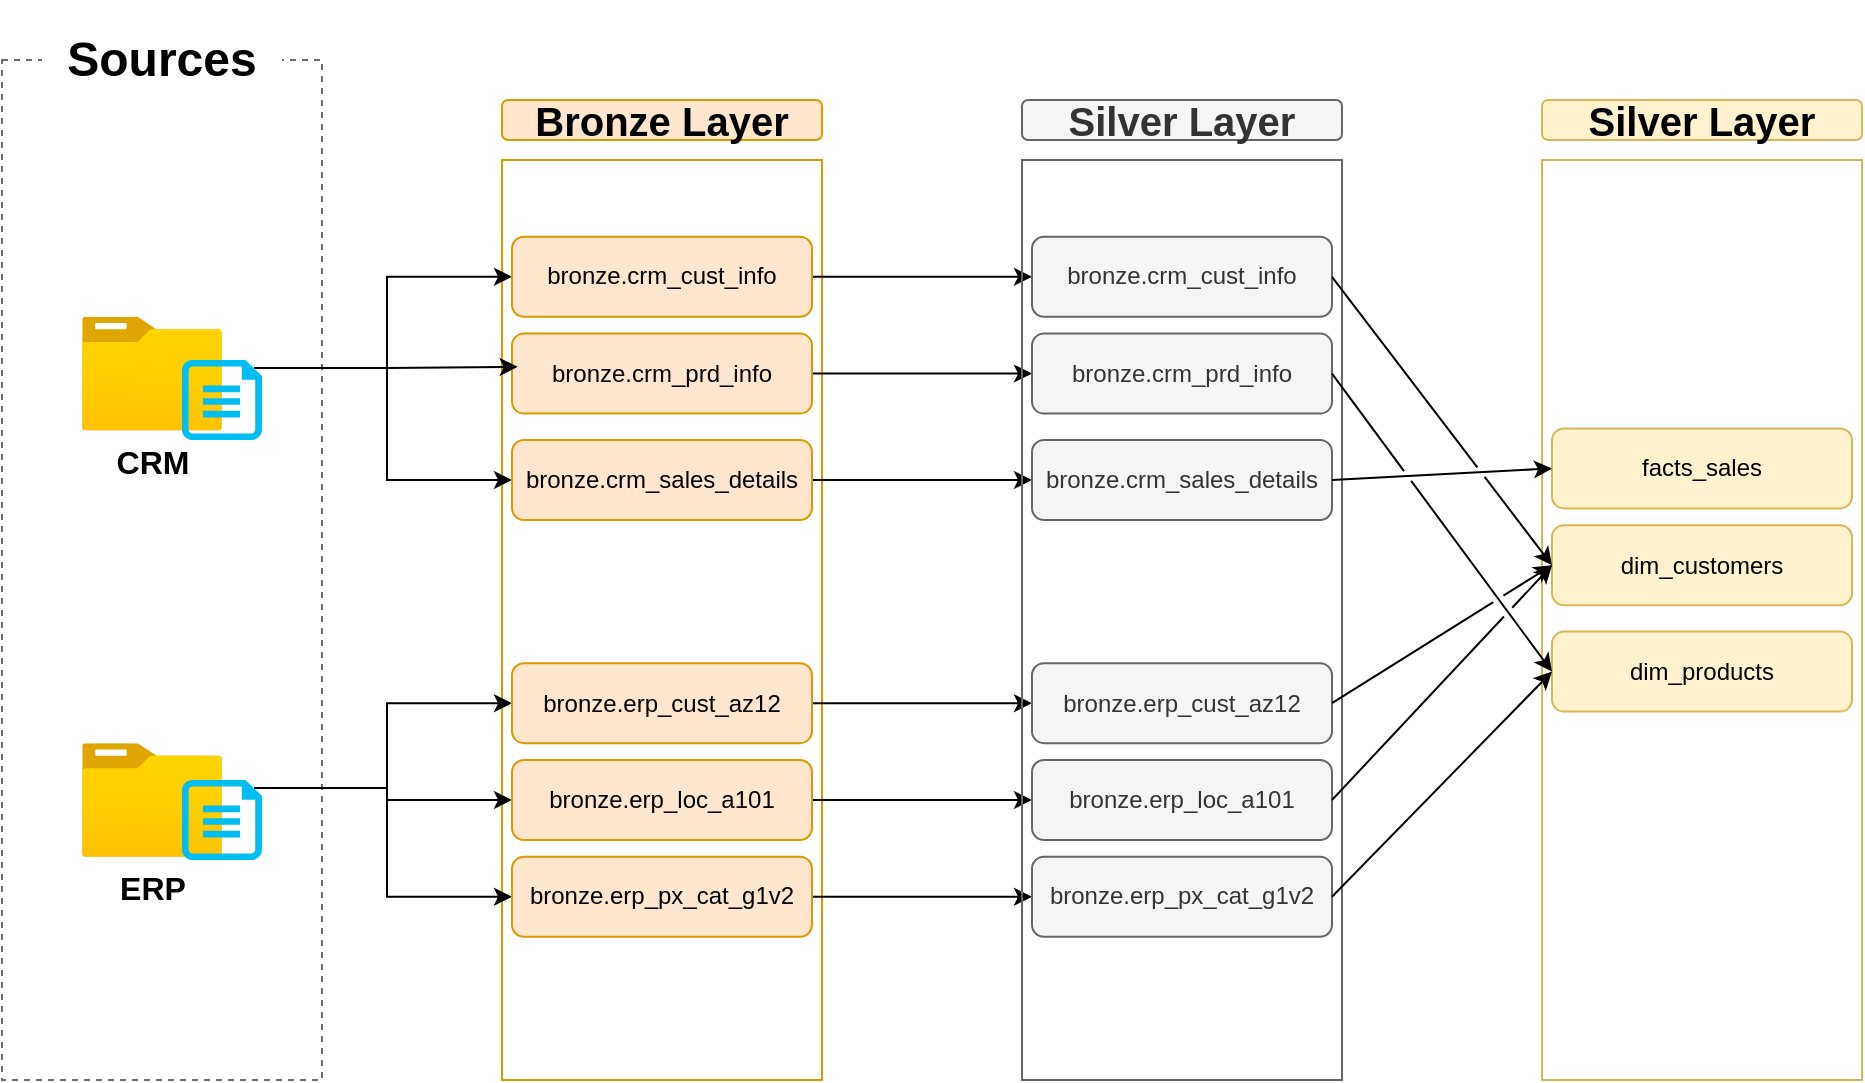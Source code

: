 <mxfile version="26.1.1">
  <diagram name="Page-1" id="eqsdTcziIo4pHWERSqne">
    <mxGraphModel dx="1235" dy="740" grid="1" gridSize="10" guides="1" tooltips="1" connect="1" arrows="1" fold="1" page="1" pageScale="1" pageWidth="850" pageHeight="1100" math="0" shadow="0">
      <root>
        <mxCell id="0" />
        <mxCell id="1" parent="0" />
        <mxCell id="lqrmCJdptXrkMKVldcGJ-1" value="" style="rounded=0;whiteSpace=wrap;html=1;fillColor=none;dashed=1;strokeColor=#6D6D6D;" parent="1" vertex="1">
          <mxGeometry x="140" y="200" width="160" height="510" as="geometry" />
        </mxCell>
        <mxCell id="lqrmCJdptXrkMKVldcGJ-3" value="&lt;b&gt;&lt;font style=&quot;font-size: 24px;&quot;&gt;Sources&lt;/font&gt;&lt;/b&gt;" style="rounded=0;whiteSpace=wrap;html=1;strokeColor=none;" parent="1" vertex="1">
          <mxGeometry x="160" y="170" width="120" height="60" as="geometry" />
        </mxCell>
        <mxCell id="lqrmCJdptXrkMKVldcGJ-8" value="&lt;font style=&quot;font-size: 20px;&quot;&gt;&lt;b&gt;Bronze Layer&lt;/b&gt;&lt;/font&gt;" style="rounded=1;whiteSpace=wrap;html=1;fillColor=#ffe6cc;strokeColor=#d79b00;" parent="1" vertex="1">
          <mxGeometry x="390" y="220" width="160" height="20" as="geometry" />
        </mxCell>
        <mxCell id="lqrmCJdptXrkMKVldcGJ-11" value="" style="rounded=0;whiteSpace=wrap;html=1;fillColor=none;strokeColor=#D79B00;" parent="1" vertex="1">
          <mxGeometry x="390" y="250" width="160" height="460" as="geometry" />
        </mxCell>
        <mxCell id="lqrmCJdptXrkMKVldcGJ-14" value="&lt;b&gt;&lt;font style=&quot;font-size: 16px;&quot;&gt;CRM&lt;/font&gt;&lt;/b&gt;" style="image;aspect=fixed;html=1;points=[];align=center;fontSize=12;image=img/lib/azure2/general/Folder_Blank.svg;" parent="1" vertex="1">
          <mxGeometry x="180" y="328.4" width="70" height="56.81" as="geometry" />
        </mxCell>
        <mxCell id="lqrmCJdptXrkMKVldcGJ-15" value="&lt;b&gt;&lt;font style=&quot;font-size: 16px;&quot;&gt;ERP&lt;/font&gt;&lt;/b&gt;" style="image;aspect=fixed;html=1;points=[];align=center;fontSize=12;image=img/lib/azure2/general/Folder_Blank.svg;" parent="1" vertex="1">
          <mxGeometry x="180" y="541.59" width="70" height="56.81" as="geometry" />
        </mxCell>
        <mxCell id="g3glbLCrUDlyNFj13GFY-7" style="edgeStyle=orthogonalEdgeStyle;rounded=0;orthogonalLoop=1;jettySize=auto;html=1;exitX=0.9;exitY=0.1;exitDx=0;exitDy=0;exitPerimeter=0;entryX=0;entryY=0.5;entryDx=0;entryDy=0;" parent="1" source="lqrmCJdptXrkMKVldcGJ-18" target="g3glbLCrUDlyNFj13GFY-1" edge="1">
          <mxGeometry relative="1" as="geometry" />
        </mxCell>
        <mxCell id="g3glbLCrUDlyNFj13GFY-8" style="edgeStyle=orthogonalEdgeStyle;rounded=0;orthogonalLoop=1;jettySize=auto;html=1;exitX=0.9;exitY=0.1;exitDx=0;exitDy=0;exitPerimeter=0;entryX=0;entryY=0.5;entryDx=0;entryDy=0;" parent="1" source="lqrmCJdptXrkMKVldcGJ-18" target="g3glbLCrUDlyNFj13GFY-3" edge="1">
          <mxGeometry relative="1" as="geometry" />
        </mxCell>
        <mxCell id="lqrmCJdptXrkMKVldcGJ-18" value="" style="verticalLabelPosition=bottom;html=1;verticalAlign=top;align=center;strokeColor=none;fillColor=#00BEF2;shape=mxgraph.azure.cloud_services_configuration_file;pointerEvents=1;" parent="1" vertex="1">
          <mxGeometry x="230" y="350" width="40" height="40" as="geometry" />
        </mxCell>
        <mxCell id="g3glbLCrUDlyNFj13GFY-14" style="edgeStyle=orthogonalEdgeStyle;rounded=0;orthogonalLoop=1;jettySize=auto;html=1;exitX=0.9;exitY=0.1;exitDx=0;exitDy=0;exitPerimeter=0;entryX=0;entryY=0.5;entryDx=0;entryDy=0;" parent="1" source="lqrmCJdptXrkMKVldcGJ-19" target="g3glbLCrUDlyNFj13GFY-9" edge="1">
          <mxGeometry relative="1" as="geometry" />
        </mxCell>
        <mxCell id="g3glbLCrUDlyNFj13GFY-15" style="edgeStyle=orthogonalEdgeStyle;rounded=0;orthogonalLoop=1;jettySize=auto;html=1;exitX=0.9;exitY=0.1;exitDx=0;exitDy=0;exitPerimeter=0;entryX=0;entryY=0.5;entryDx=0;entryDy=0;" parent="1" source="lqrmCJdptXrkMKVldcGJ-19" target="g3glbLCrUDlyNFj13GFY-10" edge="1">
          <mxGeometry relative="1" as="geometry" />
        </mxCell>
        <mxCell id="g3glbLCrUDlyNFj13GFY-16" style="edgeStyle=orthogonalEdgeStyle;rounded=0;orthogonalLoop=1;jettySize=auto;html=1;exitX=0.9;exitY=0.1;exitDx=0;exitDy=0;exitPerimeter=0;entryX=0;entryY=0.5;entryDx=0;entryDy=0;" parent="1" source="lqrmCJdptXrkMKVldcGJ-19" target="g3glbLCrUDlyNFj13GFY-11" edge="1">
          <mxGeometry relative="1" as="geometry" />
        </mxCell>
        <mxCell id="lqrmCJdptXrkMKVldcGJ-19" value="" style="verticalLabelPosition=bottom;html=1;verticalAlign=top;align=center;strokeColor=none;fillColor=#00BEF2;shape=mxgraph.azure.cloud_services_configuration_file;pointerEvents=1;" parent="1" vertex="1">
          <mxGeometry x="230" y="560" width="40" height="40" as="geometry" />
        </mxCell>
        <mxCell id="OOoKUIEHev_inHTTrrYz-9" style="edgeStyle=orthogonalEdgeStyle;rounded=0;orthogonalLoop=1;jettySize=auto;html=1;entryX=0;entryY=0.5;entryDx=0;entryDy=0;" parent="1" source="g3glbLCrUDlyNFj13GFY-1" target="OOoKUIEHev_inHTTrrYz-3" edge="1">
          <mxGeometry relative="1" as="geometry" />
        </mxCell>
        <mxCell id="g3glbLCrUDlyNFj13GFY-1" value="bronze.crm_cust_info" style="rounded=1;whiteSpace=wrap;html=1;fillColor=#ffe6cc;strokeColor=#d79b00;" parent="1" vertex="1">
          <mxGeometry x="395" y="288.4" width="150" height="40" as="geometry" />
        </mxCell>
        <mxCell id="OOoKUIEHev_inHTTrrYz-10" style="edgeStyle=orthogonalEdgeStyle;rounded=0;orthogonalLoop=1;jettySize=auto;html=1;" parent="1" source="g3glbLCrUDlyNFj13GFY-2" target="OOoKUIEHev_inHTTrrYz-4" edge="1">
          <mxGeometry relative="1" as="geometry" />
        </mxCell>
        <mxCell id="g3glbLCrUDlyNFj13GFY-2" value="bronze.crm_prd_info" style="rounded=1;whiteSpace=wrap;html=1;fillColor=#ffe6cc;strokeColor=#d79b00;" parent="1" vertex="1">
          <mxGeometry x="395" y="336.81" width="150" height="40" as="geometry" />
        </mxCell>
        <mxCell id="OOoKUIEHev_inHTTrrYz-11" style="edgeStyle=orthogonalEdgeStyle;rounded=0;orthogonalLoop=1;jettySize=auto;html=1;" parent="1" source="g3glbLCrUDlyNFj13GFY-3" target="OOoKUIEHev_inHTTrrYz-5" edge="1">
          <mxGeometry relative="1" as="geometry" />
        </mxCell>
        <mxCell id="g3glbLCrUDlyNFj13GFY-3" value="bronze.crm_sales_details" style="rounded=1;whiteSpace=wrap;html=1;fillColor=#ffe6cc;strokeColor=#d79b00;" parent="1" vertex="1">
          <mxGeometry x="395" y="390" width="150" height="40" as="geometry" />
        </mxCell>
        <mxCell id="g3glbLCrUDlyNFj13GFY-6" style="edgeStyle=orthogonalEdgeStyle;rounded=0;orthogonalLoop=1;jettySize=auto;html=1;exitX=0.9;exitY=0.1;exitDx=0;exitDy=0;exitPerimeter=0;entryX=0.019;entryY=0.415;entryDx=0;entryDy=0;entryPerimeter=0;" parent="1" source="lqrmCJdptXrkMKVldcGJ-18" target="g3glbLCrUDlyNFj13GFY-2" edge="1">
          <mxGeometry relative="1" as="geometry" />
        </mxCell>
        <mxCell id="OOoKUIEHev_inHTTrrYz-12" style="edgeStyle=orthogonalEdgeStyle;rounded=0;orthogonalLoop=1;jettySize=auto;html=1;entryX=0;entryY=0.5;entryDx=0;entryDy=0;" parent="1" source="g3glbLCrUDlyNFj13GFY-9" target="OOoKUIEHev_inHTTrrYz-6" edge="1">
          <mxGeometry relative="1" as="geometry" />
        </mxCell>
        <mxCell id="g3glbLCrUDlyNFj13GFY-9" value="bronze.erp_cust_az12" style="rounded=1;whiteSpace=wrap;html=1;fillColor=#ffe6cc;strokeColor=#d79b00;" parent="1" vertex="1">
          <mxGeometry x="395" y="501.59" width="150" height="40" as="geometry" />
        </mxCell>
        <mxCell id="OOoKUIEHev_inHTTrrYz-13" style="edgeStyle=orthogonalEdgeStyle;rounded=0;orthogonalLoop=1;jettySize=auto;html=1;entryX=0;entryY=0.5;entryDx=0;entryDy=0;" parent="1" source="g3glbLCrUDlyNFj13GFY-10" target="OOoKUIEHev_inHTTrrYz-7" edge="1">
          <mxGeometry relative="1" as="geometry" />
        </mxCell>
        <mxCell id="g3glbLCrUDlyNFj13GFY-10" value="bronze.erp_loc_a101" style="rounded=1;whiteSpace=wrap;html=1;fillColor=#ffe6cc;strokeColor=#d79b00;" parent="1" vertex="1">
          <mxGeometry x="395" y="549.99" width="150" height="40" as="geometry" />
        </mxCell>
        <mxCell id="OOoKUIEHev_inHTTrrYz-14" style="edgeStyle=orthogonalEdgeStyle;rounded=0;orthogonalLoop=1;jettySize=auto;html=1;entryX=0;entryY=0.5;entryDx=0;entryDy=0;" parent="1" source="g3glbLCrUDlyNFj13GFY-11" target="OOoKUIEHev_inHTTrrYz-8" edge="1">
          <mxGeometry relative="1" as="geometry" />
        </mxCell>
        <mxCell id="g3glbLCrUDlyNFj13GFY-11" value="bronze.erp_px_cat_g1v2" style="rounded=1;whiteSpace=wrap;html=1;fillColor=#ffe6cc;strokeColor=#d79b00;" parent="1" vertex="1">
          <mxGeometry x="395" y="598.4" width="150" height="40" as="geometry" />
        </mxCell>
        <mxCell id="OOoKUIEHev_inHTTrrYz-1" value="&lt;font style=&quot;font-size: 20px;&quot;&gt;&lt;b&gt;Silver Layer&lt;/b&gt;&lt;/font&gt;" style="rounded=1;whiteSpace=wrap;html=1;fillColor=#f5f5f5;strokeColor=#666666;fontColor=#333333;" parent="1" vertex="1">
          <mxGeometry x="650" y="220" width="160" height="20" as="geometry" />
        </mxCell>
        <mxCell id="OOoKUIEHev_inHTTrrYz-2" value="" style="rounded=0;whiteSpace=wrap;html=1;fillColor=none;strokeColor=#666666;fontColor=#333333;" parent="1" vertex="1">
          <mxGeometry x="650" y="250" width="160" height="460" as="geometry" />
        </mxCell>
        <mxCell id="OOoKUIEHev_inHTTrrYz-3" value="bronze.crm_cust_info" style="rounded=1;whiteSpace=wrap;html=1;fillColor=#f5f5f5;strokeColor=#666666;fontColor=#333333;" parent="1" vertex="1">
          <mxGeometry x="655" y="288.4" width="150" height="40" as="geometry" />
        </mxCell>
        <mxCell id="OOoKUIEHev_inHTTrrYz-4" value="bronze.crm_prd_info" style="rounded=1;whiteSpace=wrap;html=1;fillColor=#f5f5f5;strokeColor=#666666;fontColor=#333333;" parent="1" vertex="1">
          <mxGeometry x="655" y="336.81" width="150" height="40" as="geometry" />
        </mxCell>
        <mxCell id="OOoKUIEHev_inHTTrrYz-5" value="bronze.crm_sales_details" style="rounded=1;whiteSpace=wrap;html=1;fillColor=#f5f5f5;strokeColor=#666666;fontColor=#333333;" parent="1" vertex="1">
          <mxGeometry x="655" y="390" width="150" height="40" as="geometry" />
        </mxCell>
        <mxCell id="OOoKUIEHev_inHTTrrYz-6" value="bronze.erp_cust_az12" style="rounded=1;whiteSpace=wrap;html=1;fillColor=#f5f5f5;strokeColor=#666666;fontColor=#333333;" parent="1" vertex="1">
          <mxGeometry x="655" y="501.59" width="150" height="40" as="geometry" />
        </mxCell>
        <mxCell id="OOoKUIEHev_inHTTrrYz-7" value="bronze.erp_loc_a101" style="rounded=1;whiteSpace=wrap;html=1;fillColor=#f5f5f5;strokeColor=#666666;fontColor=#333333;" parent="1" vertex="1">
          <mxGeometry x="655" y="549.99" width="150" height="40" as="geometry" />
        </mxCell>
        <mxCell id="OOoKUIEHev_inHTTrrYz-8" value="bronze.erp_px_cat_g1v2" style="rounded=1;whiteSpace=wrap;html=1;fillColor=#f5f5f5;strokeColor=#666666;fontColor=#333333;" parent="1" vertex="1">
          <mxGeometry x="655" y="598.4" width="150" height="40" as="geometry" />
        </mxCell>
        <mxCell id="jSpRgRrvYh8PeUDDJMLr-1" value="&lt;font style=&quot;font-size: 20px;&quot;&gt;&lt;b&gt;Silver Layer&lt;/b&gt;&lt;/font&gt;" style="rounded=1;whiteSpace=wrap;html=1;fillColor=#fff2cc;strokeColor=#d6b656;" vertex="1" parent="1">
          <mxGeometry x="910" y="220" width="160" height="20" as="geometry" />
        </mxCell>
        <mxCell id="jSpRgRrvYh8PeUDDJMLr-2" value="" style="rounded=0;whiteSpace=wrap;html=1;fillColor=none;strokeColor=#d6b656;" vertex="1" parent="1">
          <mxGeometry x="910" y="250" width="160" height="460" as="geometry" />
        </mxCell>
        <mxCell id="jSpRgRrvYh8PeUDDJMLr-3" value="facts_sales" style="rounded=1;whiteSpace=wrap;html=1;fillColor=#fff2cc;strokeColor=#d6b656;" vertex="1" parent="1">
          <mxGeometry x="915" y="384.2" width="150" height="40" as="geometry" />
        </mxCell>
        <mxCell id="jSpRgRrvYh8PeUDDJMLr-4" value="dim_customers" style="rounded=1;whiteSpace=wrap;html=1;fillColor=#fff2cc;strokeColor=#d6b656;" vertex="1" parent="1">
          <mxGeometry x="915" y="432.61" width="150" height="40" as="geometry" />
        </mxCell>
        <mxCell id="jSpRgRrvYh8PeUDDJMLr-5" value="dim_products" style="rounded=1;whiteSpace=wrap;html=1;fillColor=#fff2cc;strokeColor=#d6b656;" vertex="1" parent="1">
          <mxGeometry x="915" y="485.8" width="150" height="40" as="geometry" />
        </mxCell>
        <mxCell id="jSpRgRrvYh8PeUDDJMLr-9" value="" style="endArrow=classic;html=1;rounded=0;exitX=1;exitY=0.5;exitDx=0;exitDy=0;entryX=0;entryY=0.5;entryDx=0;entryDy=0;jumpStyle=gap;" edge="1" parent="1" source="OOoKUIEHev_inHTTrrYz-5" target="jSpRgRrvYh8PeUDDJMLr-3">
          <mxGeometry width="50" height="50" relative="1" as="geometry">
            <mxPoint x="1120" y="620" as="sourcePoint" />
            <mxPoint x="1170" y="570" as="targetPoint" />
          </mxGeometry>
        </mxCell>
        <mxCell id="jSpRgRrvYh8PeUDDJMLr-10" value="" style="endArrow=classic;html=1;rounded=0;exitX=1;exitY=0.5;exitDx=0;exitDy=0;entryX=0;entryY=0.5;entryDx=0;entryDy=0;jumpStyle=gap;" edge="1" parent="1" source="OOoKUIEHev_inHTTrrYz-3" target="jSpRgRrvYh8PeUDDJMLr-4">
          <mxGeometry width="50" height="50" relative="1" as="geometry">
            <mxPoint x="815" y="420" as="sourcePoint" />
            <mxPoint x="925" y="414" as="targetPoint" />
          </mxGeometry>
        </mxCell>
        <mxCell id="jSpRgRrvYh8PeUDDJMLr-11" value="" style="endArrow=classic;html=1;rounded=0;exitX=1;exitY=0.5;exitDx=0;exitDy=0;entryX=0;entryY=0.5;entryDx=0;entryDy=0;jumpStyle=gap;" edge="1" parent="1" source="OOoKUIEHev_inHTTrrYz-4" target="jSpRgRrvYh8PeUDDJMLr-5">
          <mxGeometry width="50" height="50" relative="1" as="geometry">
            <mxPoint x="825" y="430" as="sourcePoint" />
            <mxPoint x="935" y="424" as="targetPoint" />
          </mxGeometry>
        </mxCell>
        <mxCell id="jSpRgRrvYh8PeUDDJMLr-12" value="" style="endArrow=classic;html=1;rounded=0;exitX=1;exitY=0.5;exitDx=0;exitDy=0;entryX=0;entryY=0.5;entryDx=0;entryDy=0;jumpStyle=gap;" edge="1" parent="1" source="OOoKUIEHev_inHTTrrYz-6" target="jSpRgRrvYh8PeUDDJMLr-4">
          <mxGeometry width="50" height="50" relative="1" as="geometry">
            <mxPoint x="835" y="440" as="sourcePoint" />
            <mxPoint x="945" y="434" as="targetPoint" />
          </mxGeometry>
        </mxCell>
        <mxCell id="jSpRgRrvYh8PeUDDJMLr-13" value="" style="endArrow=classic;html=1;rounded=0;exitX=1;exitY=0.5;exitDx=0;exitDy=0;entryX=0;entryY=0.5;entryDx=0;entryDy=0;jumpStyle=gap;" edge="1" parent="1" source="OOoKUIEHev_inHTTrrYz-7" target="jSpRgRrvYh8PeUDDJMLr-4">
          <mxGeometry width="50" height="50" relative="1" as="geometry">
            <mxPoint x="845" y="450" as="sourcePoint" />
            <mxPoint x="955" y="444" as="targetPoint" />
          </mxGeometry>
        </mxCell>
        <mxCell id="jSpRgRrvYh8PeUDDJMLr-14" value="" style="endArrow=classic;html=1;rounded=0;exitX=1;exitY=0.5;exitDx=0;exitDy=0;entryX=0;entryY=0.5;entryDx=0;entryDy=0;jumpStyle=gap;" edge="1" parent="1" source="OOoKUIEHev_inHTTrrYz-8" target="jSpRgRrvYh8PeUDDJMLr-5">
          <mxGeometry width="50" height="50" relative="1" as="geometry">
            <mxPoint x="855" y="460" as="sourcePoint" />
            <mxPoint x="965" y="454" as="targetPoint" />
          </mxGeometry>
        </mxCell>
      </root>
    </mxGraphModel>
  </diagram>
</mxfile>
